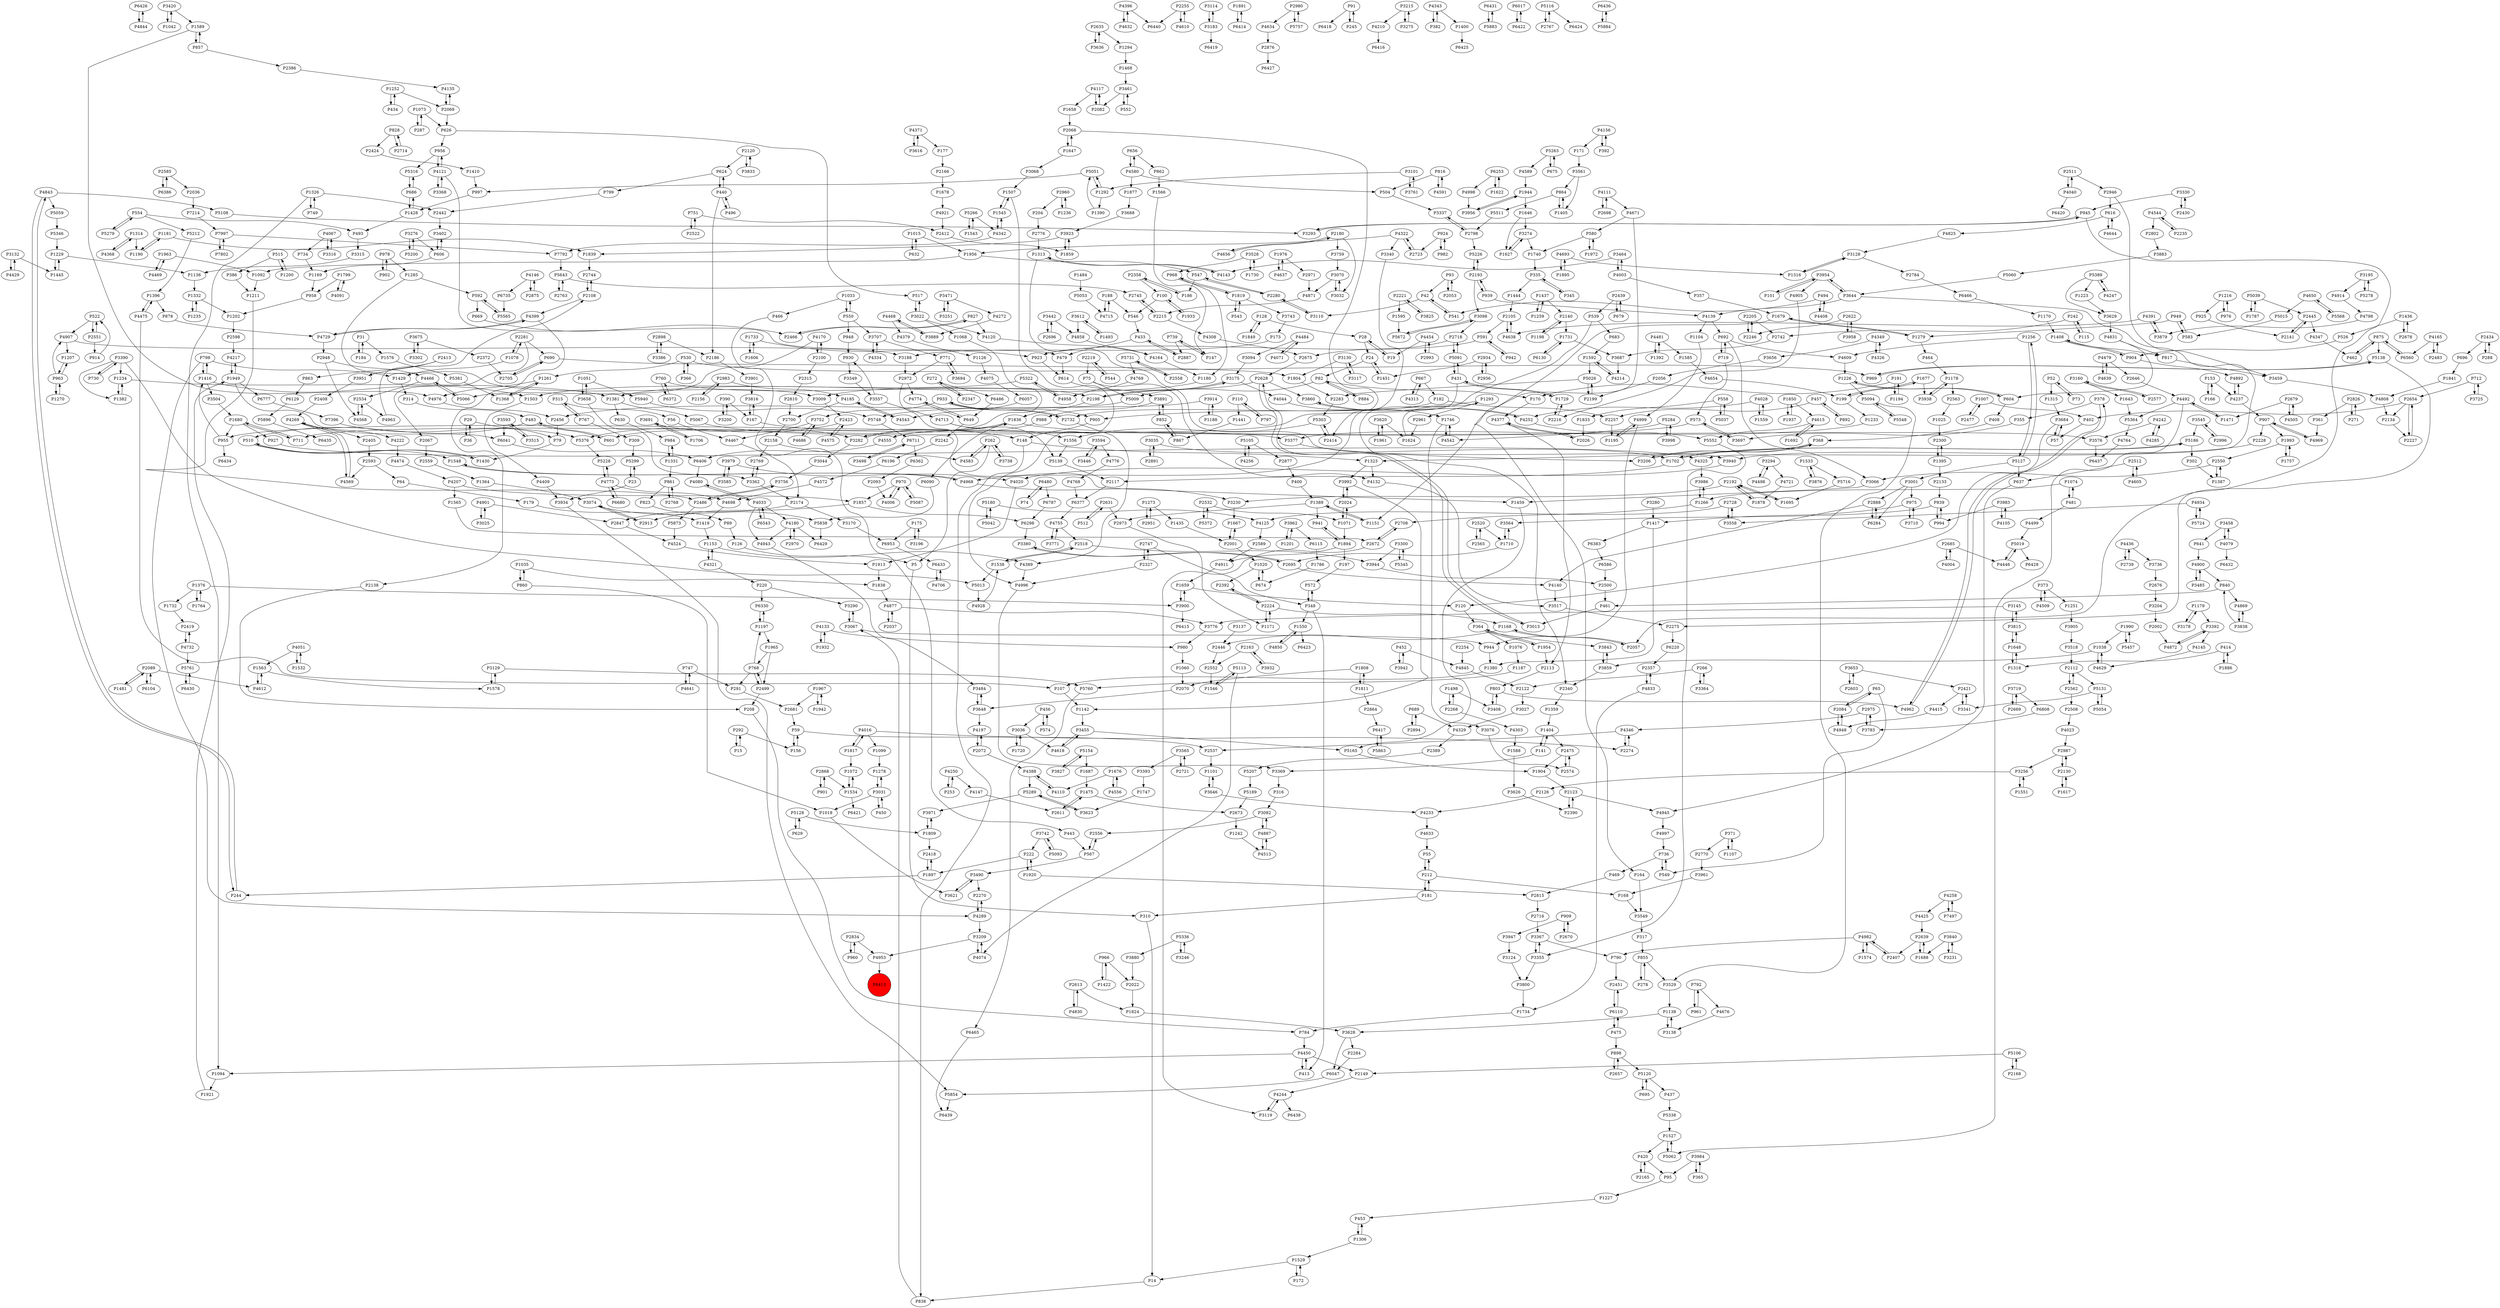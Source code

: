 digraph {
	P6426 -> P4844
	P2834 -> P4953
	P1498 -> P3408
	P2442 -> P3402
	P1428 -> P493
	P968 -> P1180
	P4389 -> P4996
	P2072 -> P4197
	P2358 -> P100
	P1687 -> P1475
	P4962 -> P378
	P3761 -> P3101
	P1007 -> P2477
	P4133 -> P1932
	P4143 -> P1313
	P3992 -> P2024
	P2961 -> P1624
	P2180 -> P4656
	P504 -> P3337
	P89 -> P126
	P3464 -> P4143
	P5568 -> P4650
	P1223 -> P3629
	P1007 -> P402
	P839 -> P994
	P1376 -> P1764
	P4033 -> P4180
	P4197 -> P2072
	P2002 -> P4872
	P3082 -> P4887
	P1252 -> P434
	P14 -> P838
	P768 -> P1197
	P4020 -> P1913
	P1436 -> P526
	P4877 -> P2037
	P4396 -> P6440
	P2001 -> P1667
	P1481 -> P2089
	P2728 -> P4125
	P3648 -> P4197
	P3114 -> P3183
	P4140 -> P3517
	P364 -> P1076
	P2130 -> P2987
	P5062 -> P1527
	P4325 -> P3986
	P4544 -> P2802
	P4321 -> P220
	P4222 -> P4474
	P2108 -> P4399
	P481 -> P1074
	P3302 -> P3675
	P2057 -> P1168
	P1894 -> P197
	P6115 -> P1786
	P335 -> P1444
	P1993 -> P1757
	P3464 -> P4003
	P1731 -> P6130
	P2280 -> P3110
	P420 -> P2165
	P2993 -> P4454
	P5087 -> P970
	P1404 -> P141
	P4831 -> P604
	P1891 -> P6414
	P4117 -> P1658
	P1897 -> P2418
	P898 -> P2657
	P6298 -> P3380
	P790 -> P2451
	P3529 -> P1138
	P1877 -> P3688
	P827 -> P2466
	P2551 -> P914
	P2423 -> P5376
	P2888 -> P6284
	P3504 -> P1680
	P2281 -> P2067
	P1416 -> P3504
	P5094 -> P3529
	P4755 -> P3771
	P3594 -> P3446
	P1878 -> P2192
	P3274 -> P1627
	P4349 -> P4326
	P2744 -> P2108
	P686 -> P5316
	P1710 -> P2695
	P1153 -> P4389
	P5131 -> P5054
	P4650 -> P5568
	P3697 -> P573
	P1273 -> P1435
	P4997 -> P736
	P2631 -> P2973
	P3621 -> P3490
	P4637 -> P1976
	P4237 -> P907
	P4347 -> P462
	P3942 -> P452
	P1099 -> P1278
	P554 -> P5279
	P1622 -> P6253
	P1734 -> P784
	P1256 -> P4609
	P5716 -> P1695
	P220 -> P3290
	P4798 -> P3879
	P390 -> P167
	P2934 -> P1451
	P1729 -> P431
	P994 -> P839
	P592 -> P669
	P2224 -> P1171
	P626 -> P956
	P2565 -> P2520
	P2946 -> P3459
	P2268 -> P1498
	P2340 -> P1359
	P2280 -> P547
	P3442 -> P4858
	P4474 -> P4207
	P1259 -> P1437
	P4943 -> P3484
	P272 -> P6486
	P4524 -> P1913
	P3742 -> P5093
	P949 -> P583
	P4147 -> P2611
	P1534 -> P1072
	P949 -> P1279
	P2739 -> P4436
	P2445 -> P2141
	P4285 -> P4242
	P1316 -> P3128
	P630 -> P984
	P3455 -> P5165
	P6130 -> P1731
	P1857 -> P6298
	P2520 -> P2565
	P3688 -> P3923
	P4492 -> P1471
	P3390 -> P5013
	P3251 -> P3471
	P574 -> P456
	P3101 -> P3761
	P1659 -> P3900
	P767 -> P309
	P3938 -> P1178
	P1018 -> P3621
	P4773 -> P5228
	P573 -> P3697
	P541 -> P42
	P3022 -> P1068
	P2551 -> P522
	P4634 -> P2876
	P4170 -> P2100
	P1234 -> P1382
	P4071 -> P4484
	P302 -> P1387
	P930 -> P3349
	P15 -> P292
	P2875 -> P4146
	P3984 -> P365
	P3124 -> P3800
	P371 -> P2770
	P2123 -> P2390
	P2913 -> P3074
	P469 -> P2815
	P5189 -> P2673
	P1417 -> P1380
	P5066 -> P4466
	P3393 -> P1747
	P966 -> P2022
	P431 -> P5091
	P1382 -> P1234
	P6220 -> P2357
	P5059 -> P5346
	P924 -> P982
	P5552 -> P3355
	P768 -> P291
	P1405 -> P864
	P522 -> P4907
	P771 -> P2972
	P1292 -> P1390
	P4732 -> P2419
	P580 -> P1972
	P4887 -> P3082
	P2424 -> P1410
	P288 -> P2434
	P712 -> P3725
	P390 -> P3200
	P1576 -> P5381
	P7214 -> P7997
	P1107 -> P371
	P291 -> P2681
	P1578 -> P3129
	P4388 -> P4110
	P3001 -> P6284
	P1168 -> P2057
	P1617 -> P2130
	P1364 -> P3074
	P4755 -> P2518
	P1094 -> P1921
	P2672 -> P2708
	P2113 -> P803
	P1390 -> P5051
	P3044 -> P3756
	P5105 -> P4256
	P3001 -> P2888
	P5015 -> P583
	P2611 -> P1475
	P1178 -> P2563
	P4185 -> P2700
	P82 -> P170
	P624 -> P440
	P924 -> P2723
	P2747 -> P348
	P958 -> P1202
	P4572 -> P4698
	P5154 -> P3827
	P2105 -> P591
	P2888 -> P4140
	P366 -> P530
	P1533 -> P5716
	P4475 -> P1396
	P153 -> P166
	P4436 -> P2739
	P4346 -> P2537
	P3710 -> P975
	P1261 -> P1368
	P4945 -> P4997
	P4016 -> P1099
	P1895 -> P4693
	P909 -> P2670
	P2654 -> P2227
	P3035 -> P2891
	P1138 -> P3628
	P3098 -> P2718
	P695 -> P5120
	P4892 -> P4237
	P335 -> P345
	P7997 -> P7792
	P266 -> P3364
	P1073 -> P287
	P3833 -> P2120
	P2876 -> P6427
	P3594 -> P4776
	P2089 -> P4612
	P3031 -> P450
	P79 -> P1430
	P5731 -> P2558
	P2215 -> P4308
	P5 -> P310
	P1550 -> P4850
	P3209 -> P4953
	P4774 -> P649
	P3771 -> P4755
	P2708 -> P2672
	P3840 -> P3231
	P2718 -> P2675
	P4871 -> P2215
	P2216 -> P1729
	P197 -> P572
	P1990 -> P1038
	P3256 -> P1551
	P573 -> P955
	P690 -> P1804
	P2972 -> P1459
	P1015 -> P1956
	P1667 -> P2001
	P1949 -> P6041
	P7997 -> P7802
	P95 -> P1227
	P1252 -> P2069
	P3859 -> P2340
	P6383 -> P6586
	P4580 -> P1877
	P4391 -> P3879
	P3022 -> P517
	P1949 -> P6777
	P2439 -> P679
	P1170 -> P1408
	P1035 -> P860
	P3653 -> P2421
	P3137 -> P2446
	P364 -> P1954
	P2446 -> P2552
	P4877 -> P3776
	P3725 -> P712
	P892 -> P457
	P1595 -> P5672
	P4244 -> P3119
	P2558 -> P5731
	P1677 -> P199
	P3752 -> P4467
	P4321 -> P1153
	P6330 -> P1197
	P28 -> P19
	P402 -> P57
	P3420 -> P1589
	P1545 -> P4342
	P1732 -> P2419
	P1226 -> P604
	P314 -> P483
	P683 -> P1592
	P1408 -> P904
	P1368 -> P1261
	P1416 -> P798
	P4091 -> P1799
	P91 -> P6418
	P5299 -> P23
	P6480 -> P74
	P2552 -> P1546
	P4446 -> P5019
	P1313 -> P4143
	P3485 -> P4900
	P768 -> P2499
	P2698 -> P4111
	P526 -> P904
	P494 -> P4408
	P7396 -> P5376
	P3743 -> P173
	P2205 -> P2742
	P5289 -> P3971
	P3838 -> P4869
	P3215 -> P4210
	P2868 -> P901
	P4326 -> P4349
	P5200 -> P3276
	P970 -> P4006
	P546 -> P433
	P2174 -> P2847
	P878 -> P4729
	P4170 -> P5066
	P692 -> P719
	P686 -> P1428
	P1624 -> P1293
	P948 -> P930
	P1285 -> P3009
	P4003 -> P357
	P6711 -> P3498
	P167 -> P3816
	P1313 -> P3940
	P3827 -> P5154
	P1538 -> P5013
	P1169 -> P958
	P4322 -> P1956
	P1817 -> P1072
	P220 -> P6330
	P5565 -> P592
	P3074 -> P5838
	P1408 -> P817
	P5165 -> P1904
	P591 -> P942
	P4468 -> P3889
	P1074 -> P1266
	P2550 -> P3066
	P2716 -> P3367
	P3330 -> P945
	P1503 -> P4409
	P5106 -> P2168
	P1592 -> P5026
	P110 -> P797
	P24 -> P1451
	P1799 -> P4091
	P2255 -> P4610
	P5093 -> P3742
	P3561 -> P864
	P2414 -> P5303
	P262 -> P3738
	P4721 -> P1878
	P4023 -> P2987
	P5180 -> P4125
	P3160 -> P1643
	P3368 -> P4121
	P1976 -> P4637
	P433 -> P479
	P2585 -> P6386
	P2520 -> P1710
	P4121 -> P3368
	P4121 -> P956
	P3900 -> P1659
	P6480 -> P6787
	P440 -> P2186
	P547 -> P186
	P1331 -> P984
	P73 -> P52
	P5091 -> P431
	P3392 -> P4145
	P3128 -> P2784
	P4006 -> P970
	P2407 -> P4982
	P550 -> P3707
	P550 -> P948
	P3196 -> P175
	P272 -> P2347
	P3623 -> P5289
	P852 -> P867
	P3280 -> P1417
	P1179 -> P3178
	P1273 -> P2951
	P1606 -> P1733
	P4075 -> P6057
	P4289 -> P2270
	P4639 -> P4479
	P182 -> P2732
	P2180 -> P3759
	P3446 -> P3594
	P1417 -> P6383
	P1035 -> P1838
	P558 -> P1833
	P4901 -> P3025
	P42 -> P541
	P6377 -> P4755
	P4346 -> P2274
	P1306 -> P453
	P2126 -> P4233
	P2001 -> P1020
	P5336 -> P3246
	P3565 -> P3393
	P2140 -> P1731
	P624 -> P799
	P3646 -> P1101
	P2284 -> P6047
	P1507 -> P1545
	P6560 -> P875
	P2675 -> P2628
	P3364 -> P266
	P2165 -> P420
	P2315 -> P2810
	P1563 -> P4612
	P855 -> P278
	P1730 -> P3528
	P4469 -> P1963
	P1920 -> P222
	P4074 -> P3209
	P4252 -> P5552
	P6057 -> P4543
	P2357 -> P4833
	P861 -> P823
	P6417 -> P5863
	P4969 -> P907
	P4467 -> P2174
	P6196 -> P4572
	P4409 -> P3934
	P1648 -> P3815
	P2971 -> P4871
	P2728 -> P3558
	P1256 -> P5127
	P3905 -> P3518
	P816 -> P4591
	P368 -> P1323
	P5303 -> P1556
	P2802 -> P3883
	P2696 -> P3442
	P6253 -> P1622
	P6680 -> P4773
	P1242 -> P4513
	P2300 -> P1395
	P1702 -> P5186
	P355 -> P3697
	P1731 -> P3687
	P4436 -> P3736
	P1819 -> P3743
	P3282 -> P3044
	P2327 -> P2747
	P939 -> P2193
	P242 -> P2742
	P245 -> P91
	P3341 -> P2421
	P3117 -> P3130
	P5042 -> P5180
	P4776 -> P4768
	P1747 -> P3623
	P616 -> P4644
	P3067 -> P944
	P3282 -> P1836
	P2603 -> P3653
	P4105 -> P3983
	P2192 -> P3230
	P2654 -> P2134
	P3954 -> P101
	P2973 -> P1171
	P5284 -> P4542
	P6372 -> P760
	P4825 -> P3128
	P4391 -> P4638
	P4999 -> P1195
	P5854 -> P6439
	P4313 -> P667
	P3658 -> P3362
	P1954 -> P364
	P2134 -> P2227
	P3719 -> P6808
	P2613 -> P1824
	P456 -> P574
	P2676 -> P3204
	P530 -> P366
	P2512 -> P4605
	P2980 -> P5757
	P4481 -> P1392
	P292 -> P15
	P988 -> P4555
	P3461 -> P552
	P1092 -> P1211
	P6777 -> P7396
	P4968 -> P3230
	P1746 -> P4542
	P3646 -> P4233
	P799 -> P2442
	P1179 -> P3392
	P1216 -> P976
	P184 -> P31
	P798 -> P4289
	P2894 -> P689
	P128 -> P28
	P656 -> P862
	P3036 -> P1720
	P1389 -> P1151
	P3616 -> P4371
	P4843 -> P5059
	P4764 -> P6437
	P1692 -> P4615
	P1678 -> P4921
	P5896 -> P6435
	P626 -> P517
	P1400 -> P6425
	P2705 -> P690
	P1894 -> P941
	P4833 -> P1734
	P1961 -> P3620
	P739 -> P147
	P42 -> P3110
	P1235 -> P1332
	P4583 -> P262
	P6431 -> P5883
	P440 -> P496
	P4125 -> P2589
	P348 -> P1550
	P1437 -> P2140
	P955 -> P6434
	P554 -> P493
	P2423 -> P4575
	P4845 -> P2122
	P3951 -> P2408
	P719 -> P573
	P4556 -> P1676
	P4120 -> P4164
	P3545 -> P2996
	P1658 -> P2068
	P3183 -> P6419
	P65 -> P549
	P3691 -> P1706
	P2163 -> P2552
	P4773 -> P6680
	P4033 -> P4943
	P1956 -> P1092
	P862 -> P1566
	P378 -> P4962
	P1565 -> P2672
	P461 -> P3013
	P4610 -> P2255
	P4256 -> P5105
	P1416 -> P1503
	P3992 -> P1142
	P5748 -> P6711
	P861 -> P2768
	P3094 -> P3175
	P923 -> P614
	P2563 -> P1025
	P1956 -> P547
	P4633 -> P55
	P5207 -> P5189
	P4484 -> P4071
	P5364 -> P4764
	P2628 -> P3860
	P1680 -> P711
	P2635 -> P3636
	P2224 -> P2392
	P4544 -> P2235
	P191 -> P1194
	P75 -> P5009
	P5051 -> P997
	P1548 -> P4968
	P6017 -> P6422
	P2631 -> P512
	P52 -> P73
	P3110 -> P2280
	P3684 -> P120
	P1786 -> P674
	P2798 -> P3337
	P3961 -> P168
	P1468 -> P3461
	P1261 -> P4976
	P413 -> P4450
	P901 -> P2868
	P2975 -> P3783
	P365 -> P3984
	P5511 -> P2798
	P6430 -> P5761
	P1559 -> P4028
	P4342 -> P7792
	P1563 -> P1578
	P3979 -> P3585
	P736 -> P549
	P3175 -> P4044
	P2486 -> P5873
	P31 -> P184
	P443 -> P567
	P452 -> P3942
	P734 -> P1169
	P4713 -> P1556
	P1498 -> P2268
	P4568 -> P2534
	P3009 -> P2423
	P244 -> P4843
	P2158 -> P4583
	P2593 -> P64
	P4934 -> P3558
	P583 -> P949
	P3891 -> P988
	P1422 -> P966
	P2776 -> P1313
	P1435 -> P2001
	P2574 -> P2475
	P4269 -> P4222
	P2037 -> P4877
	P1836 -> P3576
	P792 -> P4676
	P5091 -> P2718
	P515 -> P1200
	P5228 -> P4773
	P907 -> P4969
	P904 -> P4892
	P1171 -> P2224
	P2898 -> P3386
	P2140 -> P1198
	P2622 -> P3958
	P4591 -> P816
	P3274 -> P1740
	P1550 -> P6423
	P1430 -> P510
	P5322 -> P1503
	P4033 -> P4080
	P5731 -> P4769
	P5019 -> P4446
	P2193 -> P3098
	P315 -> P56
	P5105 -> P2877
	P171 -> P3561
	P3082 -> P2556
	P3983 -> P994
	P4858 -> P4164
	P186 -> P2358
	P3707 -> P4334
	P1285 -> P592
	P2593 -> P4569
	P4132 -> P3517
	P5113 -> P1546
	P2072 -> P4388
	P4244 -> P6438
	P5724 -> P4934
	P4830 -> P2613
	P4609 -> P1226
	P2483 -> P4165
	P2389 -> P5207
	P1076 -> P1187
	P1445 -> P1229
	P3880 -> P2022
	P2635 -> P1294
	P2589 -> P4911
	P4958 -> P5322
	P1197 -> P1965
	P3940 -> P4020
	P1236 -> P2960
	P4067 -> P3316
	P942 -> P591
	P2980 -> P4634
	P4258 -> P4425
	P550 -> P1033
	P147 -> P739
	P1202 -> P2598
	P1679 -> P1279
	P1294 -> P1468
	P3752 -> P4686
	P1546 -> P5113
	P4040 -> P2511
	P3032 -> P3070
	P3367 -> P3355
	P543 -> P1819
	P1920 -> P2815
	P2714 -> P828
	P164 -> P3549
	P857 -> P2386
	P278 -> P855
	P2654 -> P402
	P4165 -> P6560
	P1180 -> P1381
	P5108 -> P3293
	P4322 -> P3340
	P2598 -> P4217
	P2421 -> P3341
	P93 -> P42
	P1894 -> P4911
	P400 -> P1389
	P1020 -> P2392
	P1437 -> P1259
	P3984 -> P95
	P100 -> P1933
	P2987 -> P2130
	P3914 -> P5748
	P3815 -> P1648
	P2268 -> P4303
	P1292 -> P5051
	P3160 -> P2577
	P2386 -> P4135
	P860 -> P1035
	P2500 -> P461
	P817 -> P3459
	P3653 -> P2603
	P2372 -> P2705
	P1326 -> P749
	P4247 -> P5389
	P784 -> P4450
	P4928 -> P1538
	P2024 -> P3992
	P6253 -> P4998
	P5106 -> P2149
	P3195 -> P4914
	P3066 -> P1459
	P2193 -> P939
	P1543 -> P5266
	P1648 -> P1318
	P3128 -> P1316
	P522 -> P2551
	P1451 -> P24
	P3215 -> P3275
	P6466 -> P1170
	P1126 -> P4075
	P4111 -> P2698
	P2562 -> P2112
	P5026 -> P2283
	P3458 -> P4079
	P3290 -> P3067
	P2960 -> P1236
	P3490 -> P2270
	P1293 -> P905
	P2198 -> P3175
	P2192 -> P1695
	P1441 -> P867
	P315 -> P767
	P153 -> P4237
	P1104 -> P4999
	P978 -> P902
	P1181 -> P1190
	P3377 -> P3206
	P2559 -> P1364
	P2405 -> P2593
	P3558 -> P2728
	P175 -> P6953
	P1033 -> P550
	P2228 -> P3940
	P2270 -> P4289
	P3956 -> P1944
	P4905 -> P2216
	P3025 -> P4901
	P3962 -> P6115
	P2082 -> P4117
	P3687 -> P4214
	P2970 -> P4180
	P5051 -> P1292
	P1201 -> P3962
	P4028 -> P4252
	P5019 -> P6428
	P939 -> P4139
	P760 -> P6372
	P1323 -> P4132
	P945 -> P3293
	P494 -> P541
	P1592 -> P4214
	P3825 -> P2221
	P5120 -> P695
	P6586 -> P2500
	P898 -> P5120
	P3098 -> P5672
	P287 -> P1073
	P3859 -> P3843
	P2768 -> P861
	P3518 -> P2112
	P1585 -> P4654
	P1266 -> P3986
	P222 -> P1897
	P3901 -> P3816
	P4732 -> P5761
	P747 -> P291
	P1545 -> P1507
	P4907 -> P3188
	P3675 -> P2372
	P2100 -> P2315
	P1507 -> P4996
	P2670 -> P909
	P2723 -> P4322
	P5389 -> P3629
	P2242 -> P6196
	P4269 -> P2405
	P614 -> P3891
	P5139 -> P2117
	P4982 -> P1574
	P4329 -> P2389
	P749 -> P1326
	P1841 -> P4808
	P3628 -> P2284
	P2678 -> P1436
	P592 -> P5565
	P970 -> P1857
	P3132 -> P1445
	P1151 -> P1389
	P262 -> P4583
	P1538 -> P2518
	P4111 -> P4671
	P2718 -> P5091
	P2068 -> P1647
	P803 -> P3408
	P4569 -> P4269
	P222 -> P1920
	P1278 -> P3031
	P4210 -> P6416
	P1404 -> P2475
	P4901 -> P2847
	P120 -> P364
	P6711 -> P6362
	P4982 -> P790
	P2695 -> P4140
	P606 -> P1169
	P378 -> P355
	P2960 -> P204
	P5113 -> P4074
	P2518 -> P3944
	P1944 -> P3956
	P6041 -> P6406
	P212 -> P55
	P4843 -> P5108
	P4479 -> P4639
	P4003 -> P3464
	P904 -> P1408
	P115 -> P242
	P2518 -> P1538
	P3138 -> P1138
	P3315 -> P1136
	P4632 -> P4396
	P2224 -> P1168
	P166 -> P153
	P1181 -> P1839
	P2639 -> P2407
	P606 -> P3402
	P4968 -> P1548
	P4156 -> P171
	P679 -> P2439
	P3390 -> P1382
	P674 -> P1020
	P1680 -> P927
	P4233 -> P4633
	P2550 -> P1387
	P1967 -> P2681
	P5116 -> P2767
	P310 -> P14
	P747 -> P4641
	P204 -> P2776
	P2186 -> P3901
	P1972 -> P580
	P3067 -> P3290
	P1532 -> P4051
	P4706 -> P6433
	P4146 -> P6735
	P969 -> P5138
	P4887 -> P4513
	P2508 -> P4023
	P852 -> P3891
	P29 -> P36
	P5672 -> P3098
	P5940 -> P5748
	P4914 -> P4798
	P75 -> P4132
	P1190 -> P1181
	P5873 -> P4524
	P1211 -> P2486
	P4067 -> P734
	P1921 -> P1949
	P4242 -> P4285
	P168 -> P3549
	P6433 -> P4706
	P3188 -> P2972
	P1315 -> P3684
	P530 -> P969
	P2219 -> P544
	P667 -> P182
	P760 -> P2198
	P6110 -> P475
	P2108 -> P2744
	P4044 -> P1746
	P172 -> P1529
	P4575 -> P2423
	P3195 -> P5278
	P4481 -> P1585
	P4408 -> P494
	P1646 -> P3274
	P604 -> P1226
	P357 -> P1679
	P3691 -> P3282
	P3620 -> P1624
	P3838 -> P840
	P3986 -> P1266
	P840 -> P461
	P515 -> P386
	P2534 -> P4568
	P1574 -> P4982
	P1804 -> P2283
	P1234 -> P1381
	P927 -> P4325
	P1746 -> P3076
	P6465 -> P6439
	P2534 -> P4963
	P6110 -> P2451
	P2084 -> P65
	P4729 -> P4399
	P1033 -> P466
	P52 -> P1315
	P5154 -> P1687
	P5289 -> P3623
	P2130 -> P1617
	P2522 -> P751
	P5761 -> P6430
	P2254 -> P4845
	P2763 -> P5643
	P2679 -> P4505
	P3362 -> P2769
	P253 -> P4250
	P3883 -> P5060
	P6129 -> P5896
	P2056 -> P2199
	P3369 -> P316
	P2227 -> P2654
	P2439 -> P539
	P3891 -> P852
	P408 -> P368
	P1937 -> P1850
	P199 -> P1677
	P6104 -> P2089
	P1251 -> P3905
	P3564 -> P1710
	P875 -> P462
	P2221 -> P1595
	P4121 -> P479
	P1551 -> P3256
	P567 -> P2556
	P3022 -> P4120
	P1965 -> P768
	P1963 -> P4469
	P2089 -> P1481
	P5060 -> P3644
	P414 -> P1318
	P3576 -> P6437
	P1153 -> P4321
	P483 -> P601
	P982 -> P924
	P4117 -> P2082
	P2123 -> P4945
	P2419 -> P4732
	P126 -> P5
	P2120 -> P624
	P364 -> P3843
	P2198 -> P1836
	P1020 -> P674
	P74 -> P6480
	P914 -> P522
	P547 -> P2280
	P3130 -> P1804
	P179 -> P1419
	P984 -> P1331
	P2022 -> P1824
	P3958 -> P2622
	P4214 -> P1592
	P1227 -> P453
	P309 -> P5299
	P1071 -> P1894
	P1216 -> P925
	P4650 -> P5015
	P689 -> P2894
	P110 -> P1441
	P2026 -> P4377
	P1676 -> P4110
	P907 -> P1993
	P3783 -> P2975
	P59 -> P2537
	P4242 -> P3576
	P1475 -> P2673
	P7497 -> P4258
	P4016 -> P2274
	P5026 -> P2199
	P2105 -> P4638
	P1904 -> P2123
	P496 -> P440
	P1306 -> P1529
	P649 -> P2242
	P5303 -> P2414
	P907 -> P2228
	P909 -> P3947
	P816 -> P504
	P823 -> P89
	P3013 -> P2628
	P4644 -> P616
	P101 -> P3954
	P5278 -> P3195
	P453 -> P1306
	P1396 -> P4475
	P4180 -> P6429
	P2274 -> P4346
	P2445 -> P4347
	P857 -> P1589
	P2975 -> P4346
	P3889 -> P4468
	P4850 -> P1550
	P4004 -> P2685
	P4768 -> P6377
	P4139 -> P692
	P1527 -> P5062
	P860 -> P1018
	P4145 -> P4629
	P4638 -> P2105
	P82 -> P884
	P1419 -> P1153
	P1740 -> P335
	P4396 -> P4632
	P5322 -> P4958
	P2486 -> P3756
	P4612 -> P1563
	P1811 -> P2864
	P5372 -> P2532
	P1849 -> P128
	P141 -> P3369
	P2408 -> P4269
	P4454 -> P2993
	P3528 -> P1730
	P2122 -> P3027
	P3515 -> P3593
	P4831 -> P817
	P5316 -> P686
	P4693 -> P1895
	P2149 -> P4244
	P4963 -> P2108
	P3355 -> P3367
	P2466 -> P827
	P4953 -> P6413
	P4371 -> P177
	P798 -> P1416
	P1195 -> P4999
	P1527 -> P420
	P902 -> P978
	P2412 -> P1859
	P1680 -> P955
	P2156 -> P2983
	P1932 -> P4133
	P667 -> P4313
	P2024 -> P1071
	P1025 -> P2300
	P3256 -> P2126
	P4080 -> P4033
	P6735 -> P5565
	P3719 -> P2669
	P2255 -> P6440
	P3129 -> P5760
	P1178 -> P3938
	P5186 -> P302
	P3200 -> P390
	P4399 -> P2138
	P2810 -> P2700
	P1886 -> P414
	P2163 -> P3932
	P3330 -> P2430
	P1566 -> P147
	P6386 -> P2585
	P440 -> P624
	P1293 -> P2961
	P730 -> P3390
	P1136 -> P1332
	P3658 -> P1051
	P177 -> P2166
	P3612 -> P1493
	P475 -> P898
	P692 -> P4609
	P5389 -> P1223
	P1078 -> P1429
	P956 -> P5316
	P4133 -> P980
	P382 -> P4343
	P4342 -> P1545
	P3644 -> P4325
	P3684 -> P57
	P371 -> P1107
	P1436 -> P2678
	P4872 -> P3392
	P4207 -> P1857
	P2215 -> P2745
	P348 -> P572
	P2826 -> P361
	P3076 -> P2574
	P1207 -> P963
	P475 -> P6110
	P3979 -> P4020
	P2877 -> P400
	P3815 -> P3145
	P3498 -> P6711
	P1954 -> P2113
	P3944 -> P2500
	P457 -> P892
	P4165 -> P2483
	P2646 -> P4492
	P4272 -> P3889
	P3628 -> P6047
	P1395 -> P2133
	P4686 -> P3752
	P3119 -> P4244
	P1060 -> P2070
	P457 -> P2257
	P1534 -> P6421
	P2100 -> P4170
	P3145 -> P3776
	P450 -> P3031
	P1051 -> P5940
	P348 -> P413
	P1318 -> P1648
	P2685 -> P4004
	P1229 -> P1445
	P2669 -> P3719
	P1729 -> P2216
	P188 -> P546
	P4258 -> P7497
	P4454 -> P19
	P1799 -> P958
	P4164 -> P1180
	P3971 -> P1809
	P1229 -> P1136
	P3392 -> P4872
	P3362 -> P2174
	P1993 -> P2550
	P1038 -> P4629
	P2281 -> P1078
	P966 -> P1422
	P5131 -> P3341
	P2983 -> P4185
	P5116 -> P6424
	P6543 -> P4033
	P29 -> P79
	P1556 -> P5139
	P1381 -> P630
	P3204 -> P2002
	P3275 -> P3215
	P3035 -> P1702
	P3230 -> P1667
	P5279 -> P554
	P4252 -> P3860
	P1279 -> P464
	P188 -> P4715
	P1787 -> P5039
	P905 -> P148
	P4377 -> P2113
	P5138 -> P2275
	P1859 -> P3923
	P933 -> P2732
	P4900 -> P840
	P3170 -> P6953
	P855 -> P3529
	P4998 -> P3956
	P2887 -> P433
	P1326 -> P1094
	P530 -> P1261
	P368 -> P3206
	P373 -> P1251
	P3557 -> P4713
	P554 -> P5212
	P2392 -> P2224
	P6406 -> P4080
	P2742 -> P3687
	P4589 -> P1944
	P5053 -> P4715
	P945 -> P2057
	P5760 -> P6465
	P4921 -> P2412
	P1695 -> P2192
	P4016 -> P1817
	P4629 -> P1038
	P1809 -> P2418
	P2951 -> P1273
	P3294 -> P4721
	P199 -> P1233
	P5338 -> P1527
	P2537 -> P1101
	P944 -> P1380
	P59 -> P156
	P317 -> P855
	P978 -> P1285
	P4250 -> P4147
	P1197 -> P6330
	P3675 -> P3302
	P3636 -> P2635
	P1942 -> P1967
	P1475 -> P2611
	P2221 -> P3825
	P3459 -> P4808
	P2084 -> P4948
	P963 -> P4907
	P4051 -> P1563
	P3471 -> P3251
	P2117 -> P6377
	P2868 -> P1534
	P3300 -> P5345
	P2948 -> P4466
	P2180 -> P3032
	P544 -> P2219
	P3742 -> P222
	P4907 -> P1207
	P5263 -> P4589
	P1194 -> P191
	P1589 -> P4976
	P3694 -> P771
	P3561 -> P1405
	P751 -> P2522
	P464 -> P1178
	P2138 -> P208
	P2983 -> P2156
	P19 -> P28
	P4948 -> P2084
	P2972 -> P4774
	P2499 -> P208
	P433 -> P2887
	P4513 -> P4887
	P6808 -> P3783
	P170 -> P4377
	P7802 -> P7997
	P3402 -> P606
	P2679 -> P1471
	P1808 -> P2070
	P1376 -> P1732
	P1380 -> P107
	P1976 -> P2971
	P3276 -> P606
	P690 -> P2705
	P4808 -> P2134
	P4466 -> P2534
	P1679 -> P164
	P1811 -> P1808
	P1314 -> P4368
	P3367 -> P790
	P1323 -> P3992
	P1270 -> P963
	P4671 -> P1151
	P373 -> P4509
	P2430 -> P3330
	P5263 -> P675
	P2112 -> P2562
	P1392 -> P4481
	P4505 -> P2679
	P3246 -> P5336
	P3380 -> P2695
	P1819 -> P543
	P1588 -> P3626
	P173 -> P3188
	P1071 -> P2024
	P3876 -> P1533
	P414 -> P1886
	P3629 -> P4831
	P483 -> P510
	P4180 -> P2970
	P968 -> P1819
	P2732 -> P4389
	P2070 -> P3648
	P7792 -> P5643
	P1138 -> P3138
	P479 -> P614
	P4250 -> P253
	P3355 -> P3800
	P3484 -> P3648
	P803 -> P4962
	P345 -> P335
	P2347 -> P272
	P2275 -> P6220
	P3626 -> P2390
	P4450 -> P1094
	P1990 -> P5457
	P1702 -> P2117
	P980 -> P1060
	P5643 -> P2763
	P3455 -> P4618
	P976 -> P1216
	P4051 -> P1532
	P2987 -> P3256
	P2770 -> P3961
	P3759 -> P3070
	P637 -> P4945
	P4618 -> P3455
	P316 -> P3082
	P517 -> P3022
	P963 -> P1270
	P1389 -> P941
	P2585 -> P2036
	P1038 -> P3859
	P1389 -> P2973
	P3656 -> P2056
	P2257 -> P1195
	P4656 -> P2180
	P1078 -> P2281
	P875 -> P5138
	P1529 -> P14
	P4040 -> P6420
	P55 -> P212
	P2577 -> P3160
	P3549 -> P317
	P3316 -> P4067
	P3840 -> P1688
	P93 -> P2053
	P3843 -> P3859
	P3068 -> P1507
	P632 -> P1015
	P549 -> P736
	P2732 -> P933
	P456 -> P3036
	P3934 -> P5854
	P91 -> P245
	P181 -> P310
	P3031 -> P1278
	P3860 -> P4252
	P4615 -> P5552
	P591 -> P923
	P1074 -> P481
	P2036 -> P7214
	P2451 -> P6110
	P5863 -> P6417
	P3294 -> P4498
	P1850 -> P4615
	P3031 -> P1018
	P3517 -> P2275
	P1824 -> P3628
	P5127 -> P637
	P4654 -> P199
	P31 -> P1576
	P864 -> P5511
	P4033 -> P6543
	P580 -> P1740
	P975 -> P1417
	P181 -> P212
	P3620 -> P1961
	P167 -> P148
	P3442 -> P2696
	P828 -> P2424
	P5009 -> P2456
	P242 -> P115
	P4399 -> P4729
	P65 -> P2084
	P2747 -> P2327
	P4499 -> P5019
	P5548 -> P5094
	P1279 -> P1679
	P4492 -> P5062
	P4773 -> P4698
	P2700 -> P2158
	P4999 -> P944
	P6436 -> P5884
	P5128 -> P1809
	P2141 -> P2445
	P191 -> P170
	P4349 -> P3656
	P5376 -> P5228
	P3206 -> P368
	P2477 -> P1007
	P970 -> P5087
	P1647 -> P3068
	P6047 -> P5854
	P601 -> P483
	P5039 -> P1787
	P493 -> P3315
	P5643 -> P2745
	P1967 -> P1942
	P558 -> P5037
	P4237 -> P4892
	P1200 -> P515
	P2695 -> P3380
	P1410 -> P997
	P2934 -> P2936
	P4371 -> P3616
	P2219 -> P75
	P1187 -> P5760
	P3776 -> P980
	P712 -> P2654
	P3276 -> P5200
	P689 -> P4329
	P2174 -> P3170
	P2681 -> P59
	P3129 -> P1578
	P827 -> P4120
	P696 -> P1841
	P5266 -> P1543
	P2532 -> P5372
	P3914 -> P1188
	P4217 -> P1949
	P1493 -> P3612
	P5120 -> P437
	P431 -> P1729
	P1897 -> P244
	P2499 -> P768
	P5757 -> P2980
	P128 -> P1849
	P262 -> P5
	P1706 -> P3691
	P1188 -> P3914
	P5838 -> P6429
	P875 -> P6560
	P6362 -> P2093
	P2456 -> P79
	P3644 -> P3954
	P3738 -> P262
	P1808 -> P1811
	P2390 -> P2123
	P6284 -> P2888
	P2511 -> P4040
	P3923 -> P1859
	P867 -> P852
	P955 -> P1416
	P736 -> P469
	P798 -> P1429
	P5180 -> P5042
	P961 -> P792
	P4269 -> P4569
	P3900 -> P6415
	P4475 -> P107
	P975 -> P3710
	P3130 -> P3117
	P1042 -> P3420
	P3557 -> P930
	P1757 -> P1993
	P437 -> P5338
	P5039 -> P2445
	P5226 -> P2193
	P1764 -> P1376
	P4641 -> P747
	P4698 -> P1419
	P2556 -> P567
	P2826 -> P271
	P3337 -> P2798
	P3471 -> P4272
	P1331 -> P861
	P4833 -> P2357
	P616 -> P4825
	P2672 -> P3119
	P1332 -> P1235
	P5266 -> P4342
	P148 -> P838
	P4079 -> P3458
	P36 -> P29
	P3593 -> P6041
	P792 -> P961
	P1836 -> P3282
	P3998 -> P5284
	P1963 -> P1092
	P767 -> P315
	P1051 -> P3658
	P539 -> P2340
	P884 -> P82
	P2948 -> P4568
	P1381 -> P5067
	P4466 -> P5066
	P3175 -> P2198
	P4498 -> P3294
	P3962 -> P1201
	P2685 -> P4446
	P1933 -> P100
	P3800 -> P1734
	P1733 -> P923
	P2205 -> P2246
	P5067 -> P3377
	P863 -> P6129
	P3420 -> P1042
	P4715 -> P188
	P3458 -> P641
	P4843 -> P244
	P156 -> P59
	P3490 -> P3621
	P2834 -> P960
	P2069 -> P626
	P2946 -> P616
	P4377 -> P2026
	P649 -> P4774
	P2622 -> P2246
	P4388 -> P5289
	P3593 -> P3515
	P3585 -> P3979
	P1332 -> P1202
	P1326 -> P2442
	P2898 -> P2186
	P5284 -> P3998
	P2192 -> P1878
	P669 -> P2466
	P271 -> P2826
	P1688 -> P2639
	P4110 -> P4388
	P2120 -> P3833
	P1817 -> P4016
	P1428 -> P686
	P5037 -> P558
	P3036 -> P4618
	P840 -> P4869
	P4185 -> P4543
	P4605 -> P2512
	P1733 -> P1606
	P2413 -> P3951
	P1659 -> P120
	P3293 -> P945
	P1965 -> P2499
	P4139 -> P1104
	P2089 -> P6104
	P4492 -> P5364
	P2936 -> P2934
	P4303 -> P1588
	P2358 -> P186
	P452 -> P4845
	P4028 -> P1559
	P797 -> P110
	P57 -> P3684
	P3947 -> P3124
	P1589 -> P857
	P3612 -> P4858
	P771 -> P3694
	P1833 -> P2026
	P392 -> P4156
	P2168 -> P5106
	P6953 -> P6433
	P2246 -> P2205
	P4135 -> P2069
	P1529 -> P172
	P1484 -> P5053
	P1459 -> P5165
	P462 -> P875
	P839 -> P3564
	P6486 -> P649
	P1643 -> P5364
	P1819 -> P968
	P1396 -> P878
	P2562 -> P2508
	P4869 -> P3838
	P3132 -> P4429
	P23 -> P5299
	P1226 -> P5094
	P3386 -> P2898
	P2532 -> P1071
	P552 -> P3461
	P512 -> P2631
	P3816 -> P167
	P997 -> P1428
	P5127 -> P3001
	P107 -> P1142
	P2283 -> P5303
	P420 -> P95
	P572 -> P348
	P3954 -> P3644
	P1142 -> P3455
	P4343 -> P1400
	P82 -> P5009
	P208 -> P784
	P3074 -> P2913
	P4543 -> P4185
	P3001 -> P975
	P3736 -> P2676
	P3408 -> P803
	P3390 -> P730
	P4079 -> P6432
	P1314 -> P1190
	P4207 -> P1565
	P6422 -> P6017
	P3340 -> P4968
	P4934 -> P5724
	P3879 -> P4391
	P838 -> P3067
	P292 -> P156
	P2067 -> P2559
	P963 -> P1207
	P4429 -> P3132
	P4180 -> P4943
	P2511 -> P2946
	P56 -> P4467
	P1627 -> P3274
	P2199 -> P5026
	P4479 -> P2646
	P5346 -> P1229
	P510 -> P1548
	P100 -> P546
	P4334 -> P3707
	P1838 -> P4877
	P386 -> P1211
	P4976 -> P2456
	P3545 -> P5186
	P2434 -> P696
	P2053 -> P93
	P4509 -> P373
	P4542 -> P1746
	P2512 -> P637
	P434 -> P1252
	P5013 -> P4928
	P3145 -> P3815
	P5127 -> P1256
	P1068 -> P601
	P1857 -> P2913
	P5212 -> P1396
	P864 -> P1405
	P28 -> P24
	P148 -> P1323
	P1101 -> P3646
	P5884 -> P6436
	P4911 -> P1659
	P3101 -> P1292
	P5389 -> P4247
	P4844 -> P6426
	P3565 -> P2721
	P2628 -> P3013
	P3648 -> P3484
	P2996 -> P3545
	P3183 -> P3114
	P4580 -> P656
	P2475 -> P2574
	P2413 -> P863
	P629 -> P5128
	P4468 -> P4379
	P3954 -> P4905
	P4146 -> P2875
	P1949 -> P4217
	P1677 -> P3938
	P5381 -> P1368
	P4484 -> P3094
	P960 -> P2834
	P3528 -> P968
	P2639 -> P1688
	P3178 -> P1179
	P4729 -> P2948
	P1266 -> P2708
	P3209 -> P4074
	P361 -> P4969
	P1198 -> P2140
	P2166 -> P1678
	P4982 -> P2407
	P4580 -> P504
	P4693 -> P1316
	P2798 -> P5226
	P3923 -> P1839
	P6414 -> P1891
	P5186 -> P1702
	P2769 -> P3362
	P4450 -> P413
	P5457 -> P1990
	P2158 -> P2769
	P2767 -> P5116
	P1387 -> P2550
	P3707 -> P771
	P1836 -> P6090
	P1395 -> P2300
	P4322 -> P2723
	P3983 -> P4105
	P656 -> P4580
	P751 -> P2412
	P4156 -> P392
	P1646 -> P1627
	P510 -> P1430
	P567 -> P3490
	P1710 -> P3564
	P23 -> P3934
	P4379 -> P1126
	P5883 -> P6431
	P2847 -> P4524
	P1359 -> P1404
	P3756 -> P2486
	P692 -> P3066
	P4368 -> P1314
	P1533 -> P3876
	P4900 -> P3485
	P2891 -> P3035
	P1015 -> P632
	P212 -> P181
	P4615 -> P1692
	P2068 -> P2414
	P2421 -> P4415
	P175 -> P3196
	P3644 -> P4139
	P539 -> P683
	P1072 -> P1534
	P2069 -> P4135
	P4996 -> P3369
	P431 -> P711
	P1233 -> P3377
	P675 -> P5263
	P266 -> P2122
	P3349 -> P3557
	P4450 -> P2149
	P3932 -> P2163
	P2721 -> P3565
	P2657 -> P898
	P2475 -> P1904
	P3461 -> P2082
	P466 -> P443
	P4425 -> P2639
	P5094 -> P5548
	P2418 -> P1897
	P4555 -> P6406
	P182 -> P2257
	P2193 -> P5226
	P2784 -> P6466
	P739 -> P2887
	P4769 -> P4958
	P4671 -> P580
	P2112 -> P5131
	P3027 -> P4329
	P481 -> P4499
	P1168 -> P2446
	P2093 -> P4006
	P1647 -> P2068
	P64 -> P179
	P3070 -> P3032
	P3231 -> P3840
	P24 -> P82
	P1720 -> P3036
	P2281 -> P690
	P2815 -> P2716
	P1839 -> P2744
	P1471 -> P4492
	P3390 -> P1234
	P2864 -> P6417
	P6787 -> P6298
	P719 -> P692
	P5336 -> P3880
	P5128 -> P629
	P2434 -> P288
	P925 -> P2141
	P4343 -> P382
	P828 -> P2714
	P2235 -> P4544
	P4713 -> P5139
	P2745 -> P2215
	P4415 -> P4948
	P1850 -> P1937
	P3070 -> P4871
	P212 -> P168
	P1676 -> P4556
	P5138 -> P969
	P933 -> P3752
	P5054 -> P5131
	P956 -> P4121
	P711 -> P1680
	P2133 -> P839
	P604 -> P408
	P5345 -> P3300
	P1444 -> P2105
	P1429 -> P314
	P1809 -> P3971
	P2673 -> P1242
	P2327 -> P4996
	P641 -> P4900
	P1376 -> P3900
	P933 -> P905
	P2613 -> P4830
	P941 -> P1894
	P1073 -> P626
	P1944 -> P1646
	P6090 -> P5838
	P2628 -> P3009
	P4289 -> P3209
	P4308 -> P2675
	P3300 -> P3944
	P1913 -> P1838
	P4676 -> P3138
	P141 -> P1404
	P6413 [shape=circle]
	P6413 [style=filled]
	P6413 [fillcolor=red]
}